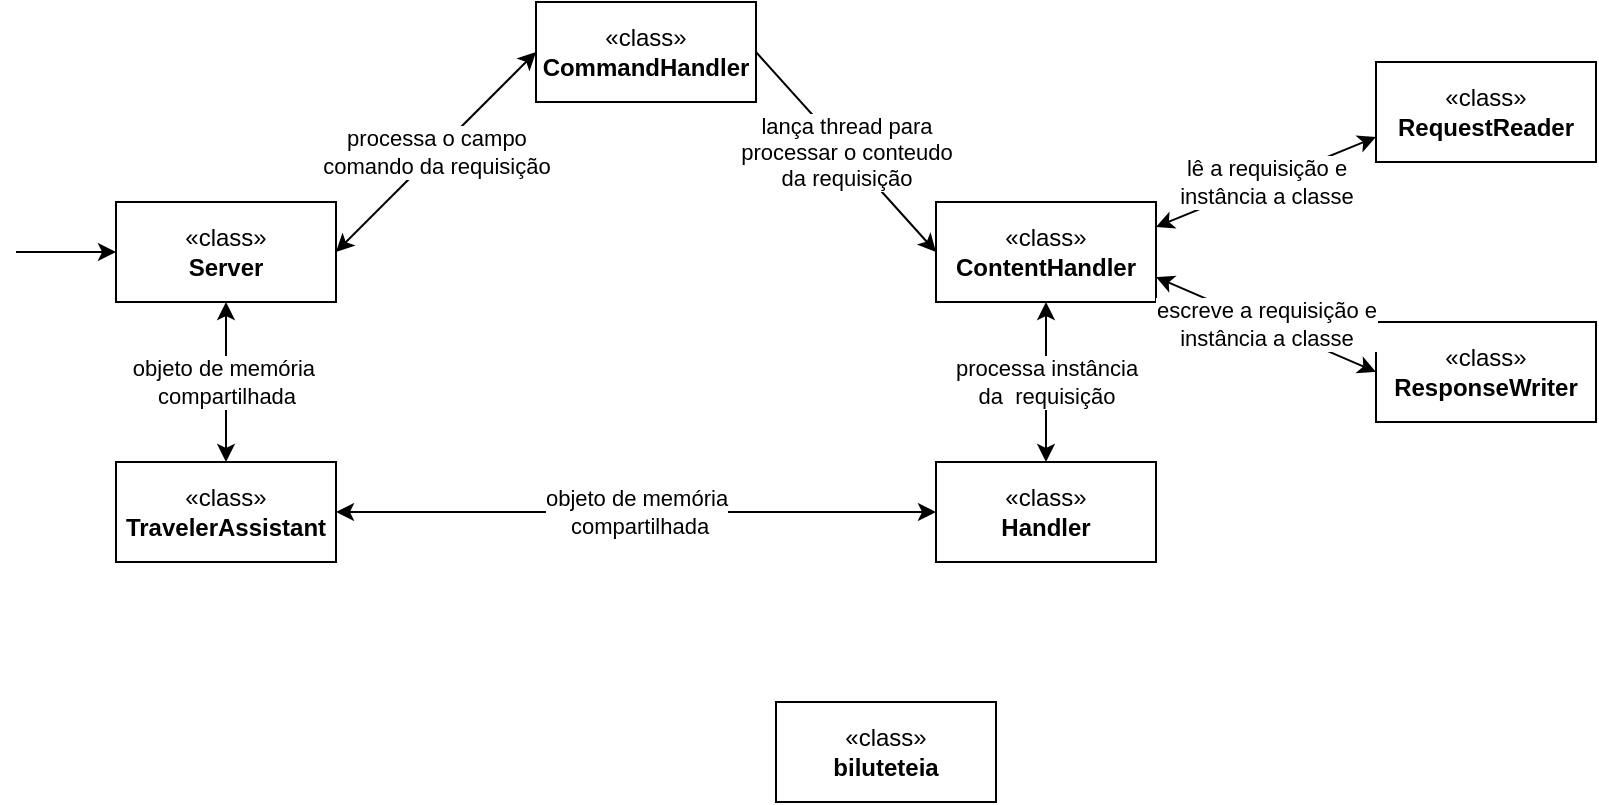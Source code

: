 <mxfile version="21.2.1" type="device">
  <diagram name="Página-1" id="vcobE4NEIwWDz8Z4E6kp">
    <mxGraphModel dx="823" dy="491" grid="1" gridSize="10" guides="1" tooltips="1" connect="1" arrows="1" fold="1" page="1" pageScale="1" pageWidth="827" pageHeight="1169" math="0" shadow="0">
      <root>
        <mxCell id="0" />
        <mxCell id="1" parent="0" />
        <mxCell id="RW__FhXy3jNXZwr-xMih-1" value="«class»&lt;br&gt;&lt;b&gt;Server&lt;/b&gt;" style="html=1;whiteSpace=wrap;" vertex="1" parent="1">
          <mxGeometry x="60" y="110" width="110" height="50" as="geometry" />
        </mxCell>
        <mxCell id="RW__FhXy3jNXZwr-xMih-2" value="«class»&lt;br&gt;&lt;b&gt;ContentHandler&lt;/b&gt;" style="html=1;whiteSpace=wrap;" vertex="1" parent="1">
          <mxGeometry x="470" y="110" width="110" height="50" as="geometry" />
        </mxCell>
        <mxCell id="RW__FhXy3jNXZwr-xMih-4" value="«class»&lt;br&gt;&lt;b&gt;TravelerAssistant&lt;/b&gt;" style="html=1;whiteSpace=wrap;" vertex="1" parent="1">
          <mxGeometry x="60" y="240" width="110" height="50" as="geometry" />
        </mxCell>
        <mxCell id="RW__FhXy3jNXZwr-xMih-6" value="" style="endArrow=classic;html=1;rounded=0;entryX=0;entryY=0.5;entryDx=0;entryDy=0;exitX=1;exitY=0.5;exitDx=0;exitDy=0;" edge="1" parent="1" source="RW__FhXy3jNXZwr-xMih-28" target="RW__FhXy3jNXZwr-xMih-2">
          <mxGeometry relative="1" as="geometry">
            <mxPoint x="370" y="100" as="sourcePoint" />
            <mxPoint x="460" y="135" as="targetPoint" />
          </mxGeometry>
        </mxCell>
        <mxCell id="RW__FhXy3jNXZwr-xMih-7" value="lança&amp;nbsp;thread para &lt;br&gt;processar o conteudo&lt;br&gt;da requisição" style="edgeLabel;resizable=0;html=1;align=center;verticalAlign=middle;" connectable="0" vertex="1" parent="RW__FhXy3jNXZwr-xMih-6">
          <mxGeometry relative="1" as="geometry" />
        </mxCell>
        <mxCell id="RW__FhXy3jNXZwr-xMih-8" value="" style="endArrow=classic;html=1;rounded=0;exitX=0;exitY=0.5;exitDx=0;exitDy=0;entryX=1;entryY=0.5;entryDx=0;entryDy=0;startArrow=classic;startFill=1;" edge="1" parent="1" source="RW__FhXy3jNXZwr-xMih-13" target="RW__FhXy3jNXZwr-xMih-4">
          <mxGeometry relative="1" as="geometry">
            <mxPoint x="440" y="340" as="sourcePoint" />
            <mxPoint x="340" y="265" as="targetPoint" />
          </mxGeometry>
        </mxCell>
        <mxCell id="RW__FhXy3jNXZwr-xMih-9" value="objeto de memória&lt;br&gt;&amp;nbsp;compartilhada" style="edgeLabel;resizable=0;html=1;align=center;verticalAlign=middle;" connectable="0" vertex="1" parent="RW__FhXy3jNXZwr-xMih-8">
          <mxGeometry relative="1" as="geometry" />
        </mxCell>
        <mxCell id="RW__FhXy3jNXZwr-xMih-10" value="" style="endArrow=classic;html=1;rounded=0;entryX=0.5;entryY=0;entryDx=0;entryDy=0;exitX=0.5;exitY=1;exitDx=0;exitDy=0;endFill=1;startArrow=classic;startFill=1;" edge="1" parent="1" source="RW__FhXy3jNXZwr-xMih-1" target="RW__FhXy3jNXZwr-xMih-4">
          <mxGeometry relative="1" as="geometry">
            <mxPoint x="170" y="160" as="sourcePoint" />
            <mxPoint x="60" y="355" as="targetPoint" />
          </mxGeometry>
        </mxCell>
        <mxCell id="RW__FhXy3jNXZwr-xMih-11" value="objeto de memória&amp;nbsp;&lt;br&gt;compartilhada" style="edgeLabel;resizable=0;html=1;align=center;verticalAlign=middle;" connectable="0" vertex="1" parent="RW__FhXy3jNXZwr-xMih-10">
          <mxGeometry relative="1" as="geometry" />
        </mxCell>
        <mxCell id="RW__FhXy3jNXZwr-xMih-12" value="«class»&lt;br&gt;&lt;b&gt;ResponseWriter&lt;/b&gt;" style="html=1;whiteSpace=wrap;" vertex="1" parent="1">
          <mxGeometry x="690" y="170" width="110" height="50" as="geometry" />
        </mxCell>
        <mxCell id="RW__FhXy3jNXZwr-xMih-13" value="«class»&lt;br&gt;&lt;b&gt;Handler&lt;/b&gt;" style="html=1;whiteSpace=wrap;" vertex="1" parent="1">
          <mxGeometry x="470" y="240" width="110" height="50" as="geometry" />
        </mxCell>
        <mxCell id="RW__FhXy3jNXZwr-xMih-16" value="«class»&lt;br&gt;&lt;b&gt;RequestReader&lt;/b&gt;" style="html=1;whiteSpace=wrap;" vertex="1" parent="1">
          <mxGeometry x="690" y="40" width="110" height="50" as="geometry" />
        </mxCell>
        <mxCell id="RW__FhXy3jNXZwr-xMih-19" value="«class»&lt;br&gt;&lt;b&gt;biluteteia&lt;/b&gt;" style="html=1;whiteSpace=wrap;" vertex="1" parent="1">
          <mxGeometry x="390" y="360" width="110" height="50" as="geometry" />
        </mxCell>
        <mxCell id="RW__FhXy3jNXZwr-xMih-21" value="" style="endArrow=classic;html=1;rounded=0;exitX=0;exitY=0.5;exitDx=0;exitDy=0;entryX=1;entryY=0.75;entryDx=0;entryDy=0;startArrow=classic;startFill=1;" edge="1" parent="1" source="RW__FhXy3jNXZwr-xMih-12" target="RW__FhXy3jNXZwr-xMih-2">
          <mxGeometry relative="1" as="geometry">
            <mxPoint x="640" y="190" as="sourcePoint" />
            <mxPoint x="510" y="190" as="targetPoint" />
          </mxGeometry>
        </mxCell>
        <mxCell id="RW__FhXy3jNXZwr-xMih-22" value="escreve a requisição e&lt;br style=&quot;border-color: var(--border-color);&quot;&gt;instância a classe" style="edgeLabel;resizable=0;html=1;align=center;verticalAlign=middle;" connectable="0" vertex="1" parent="RW__FhXy3jNXZwr-xMih-21">
          <mxGeometry relative="1" as="geometry" />
        </mxCell>
        <mxCell id="RW__FhXy3jNXZwr-xMih-23" value="" style="endArrow=classic;html=1;rounded=0;exitX=1;exitY=0.25;exitDx=0;exitDy=0;entryX=0;entryY=0.75;entryDx=0;entryDy=0;startArrow=classic;startFill=1;" edge="1" parent="1" source="RW__FhXy3jNXZwr-xMih-2" target="RW__FhXy3jNXZwr-xMih-16">
          <mxGeometry relative="1" as="geometry">
            <mxPoint x="700" y="225" as="sourcePoint" />
            <mxPoint x="590" y="158" as="targetPoint" />
          </mxGeometry>
        </mxCell>
        <mxCell id="RW__FhXy3jNXZwr-xMih-24" value="lê a requisição e &lt;br&gt;instância a classe" style="edgeLabel;resizable=0;html=1;align=center;verticalAlign=middle;" connectable="0" vertex="1" parent="RW__FhXy3jNXZwr-xMih-23">
          <mxGeometry relative="1" as="geometry" />
        </mxCell>
        <mxCell id="RW__FhXy3jNXZwr-xMih-25" value="" style="endArrow=classic;html=1;rounded=0;entryX=0.5;entryY=0;entryDx=0;entryDy=0;endFill=1;startArrow=classic;startFill=1;" edge="1" parent="1" target="RW__FhXy3jNXZwr-xMih-13">
          <mxGeometry relative="1" as="geometry">
            <mxPoint x="525" y="160" as="sourcePoint" />
            <mxPoint x="524.5" y="240" as="targetPoint" />
          </mxGeometry>
        </mxCell>
        <mxCell id="RW__FhXy3jNXZwr-xMih-26" value="processa instância &lt;br&gt;da&amp;nbsp; requisição" style="edgeLabel;resizable=0;html=1;align=center;verticalAlign=middle;" connectable="0" vertex="1" parent="RW__FhXy3jNXZwr-xMih-25">
          <mxGeometry relative="1" as="geometry" />
        </mxCell>
        <mxCell id="RW__FhXy3jNXZwr-xMih-27" value="" style="endArrow=classic;html=1;rounded=0;entryX=0;entryY=0.5;entryDx=0;entryDy=0;" edge="1" parent="1" target="RW__FhXy3jNXZwr-xMih-1">
          <mxGeometry width="50" height="50" relative="1" as="geometry">
            <mxPoint x="10" y="135" as="sourcePoint" />
            <mxPoint x="490" y="200" as="targetPoint" />
          </mxGeometry>
        </mxCell>
        <mxCell id="RW__FhXy3jNXZwr-xMih-28" value="«class»&lt;br&gt;&lt;b&gt;CommandHandler&lt;/b&gt;" style="html=1;whiteSpace=wrap;" vertex="1" parent="1">
          <mxGeometry x="270" y="10" width="110" height="50" as="geometry" />
        </mxCell>
        <mxCell id="RW__FhXy3jNXZwr-xMih-29" value="" style="endArrow=classic;html=1;rounded=0;exitX=0;exitY=0.5;exitDx=0;exitDy=0;entryX=1;entryY=0.5;entryDx=0;entryDy=0;startArrow=classic;startFill=1;" edge="1" parent="1" source="RW__FhXy3jNXZwr-xMih-28" target="RW__FhXy3jNXZwr-xMih-1">
          <mxGeometry relative="1" as="geometry">
            <mxPoint x="370" y="120" as="sourcePoint" />
            <mxPoint x="70" y="110" as="targetPoint" />
          </mxGeometry>
        </mxCell>
        <mxCell id="RW__FhXy3jNXZwr-xMih-30" value="processa o campo &lt;br&gt;comando da requisição" style="edgeLabel;resizable=0;html=1;align=center;verticalAlign=middle;" connectable="0" vertex="1" parent="RW__FhXy3jNXZwr-xMih-29">
          <mxGeometry relative="1" as="geometry" />
        </mxCell>
      </root>
    </mxGraphModel>
  </diagram>
</mxfile>
